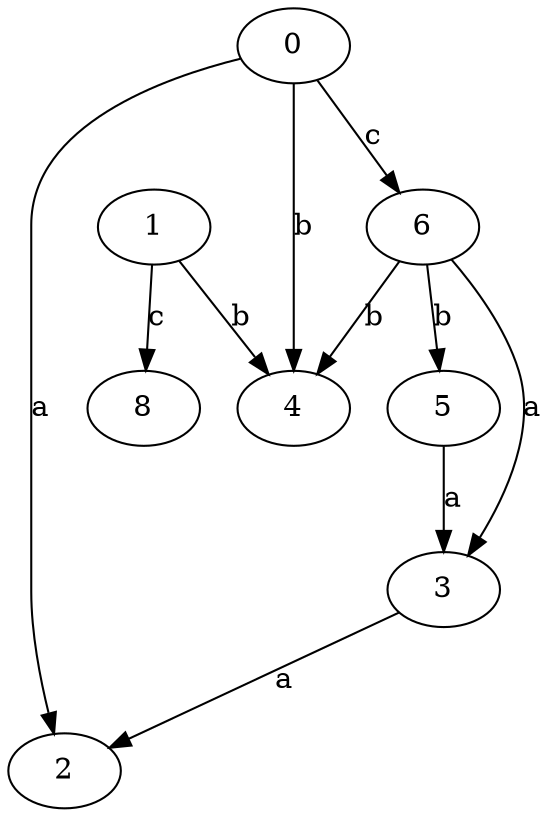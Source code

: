 strict digraph  {
1;
2;
3;
4;
5;
6;
0;
8;
1 -> 4  [label=b];
1 -> 8  [label=c];
3 -> 2  [label=a];
5 -> 3  [label=a];
6 -> 3  [label=a];
6 -> 4  [label=b];
6 -> 5  [label=b];
0 -> 2  [label=a];
0 -> 4  [label=b];
0 -> 6  [label=c];
}
